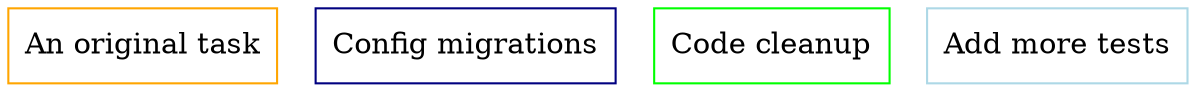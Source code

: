 digraph g {
node [shape=box, color=red];
edge [color=lightgrey];

task1 [ color=orange, label = "An original task"];

task2 [ color=navy, label = "Config migrations" ];

task3 [ color=green, label = "Code cleanup" ];

task4 [ label = "Add more tests", color = lightblue ];
}
